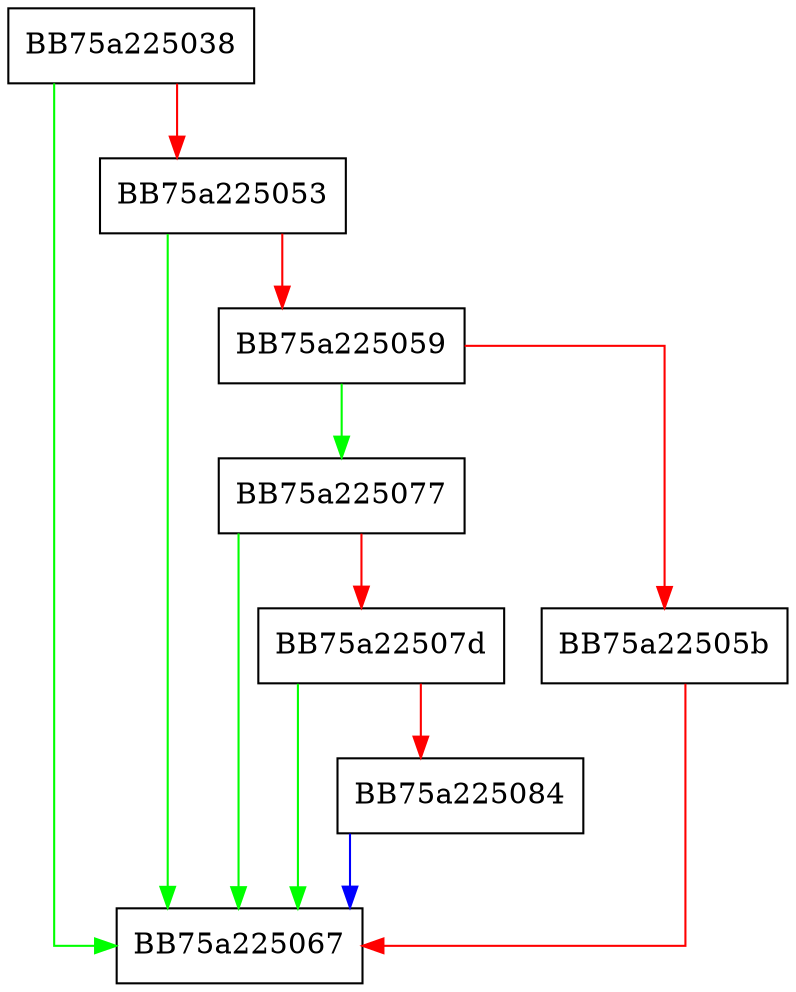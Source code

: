 digraph reserve {
  node [shape="box"];
  graph [splines=ortho];
  BB75a225038 -> BB75a225067 [color="green"];
  BB75a225038 -> BB75a225053 [color="red"];
  BB75a225053 -> BB75a225067 [color="green"];
  BB75a225053 -> BB75a225059 [color="red"];
  BB75a225059 -> BB75a225077 [color="green"];
  BB75a225059 -> BB75a22505b [color="red"];
  BB75a22505b -> BB75a225067 [color="red"];
  BB75a225077 -> BB75a225067 [color="green"];
  BB75a225077 -> BB75a22507d [color="red"];
  BB75a22507d -> BB75a225067 [color="green"];
  BB75a22507d -> BB75a225084 [color="red"];
  BB75a225084 -> BB75a225067 [color="blue"];
}